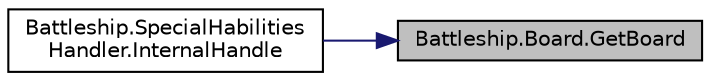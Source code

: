 digraph "Battleship.Board.GetBoard"
{
 // INTERACTIVE_SVG=YES
 // LATEX_PDF_SIZE
  edge [fontname="Helvetica",fontsize="10",labelfontname="Helvetica",labelfontsize="10"];
  node [fontname="Helvetica",fontsize="10",shape=record];
  rankdir="RL";
  Node1 [label="Battleship.Board.GetBoard",height=0.2,width=0.4,color="black", fillcolor="grey75", style="filled", fontcolor="black",tooltip="Retorna el tablero"];
  Node1 -> Node2 [dir="back",color="midnightblue",fontsize="10",style="solid",fontname="Helvetica"];
  Node2 [label="Battleship.SpecialHabilities\lHandler.InternalHandle",height=0.2,width=0.4,color="black", fillcolor="white", style="filled",URL="$classBattleship_1_1SpecialHabilitiesHandler.html#a2df41c275ba6a00f3f752adf8117a505",tooltip="Procesa los mensajes \"aereo\", \"vidente\", \"satelite\" y retorna true; retorna false en caso contrario."];
}
